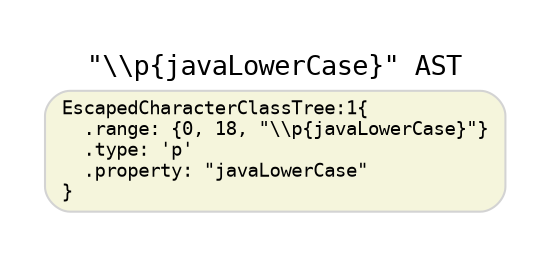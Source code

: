 digraph G {
  rankdir=LR;
  graph [fontname="Monospace", fontsize="13", pad="0.3"]
  labelloc="t";
  label="\"\\\\p\{javaLowerCase\}\" AST";

  // default nodes
  node [fontname="Monospace", fontsize= "9", shape="box", style="rounded,filled", color="LightGray", fillcolor="Beige", fixedsize="false", width="0.75"]
  1[ label="EscapedCharacterClassTree:1\{\l  .range: \{0, 18, \"\\\\p\{javaLowerCase\}\"\}\l  .type: 'p'\l  .property: \"javaLowerCase\"\l\}\l" ]
}
